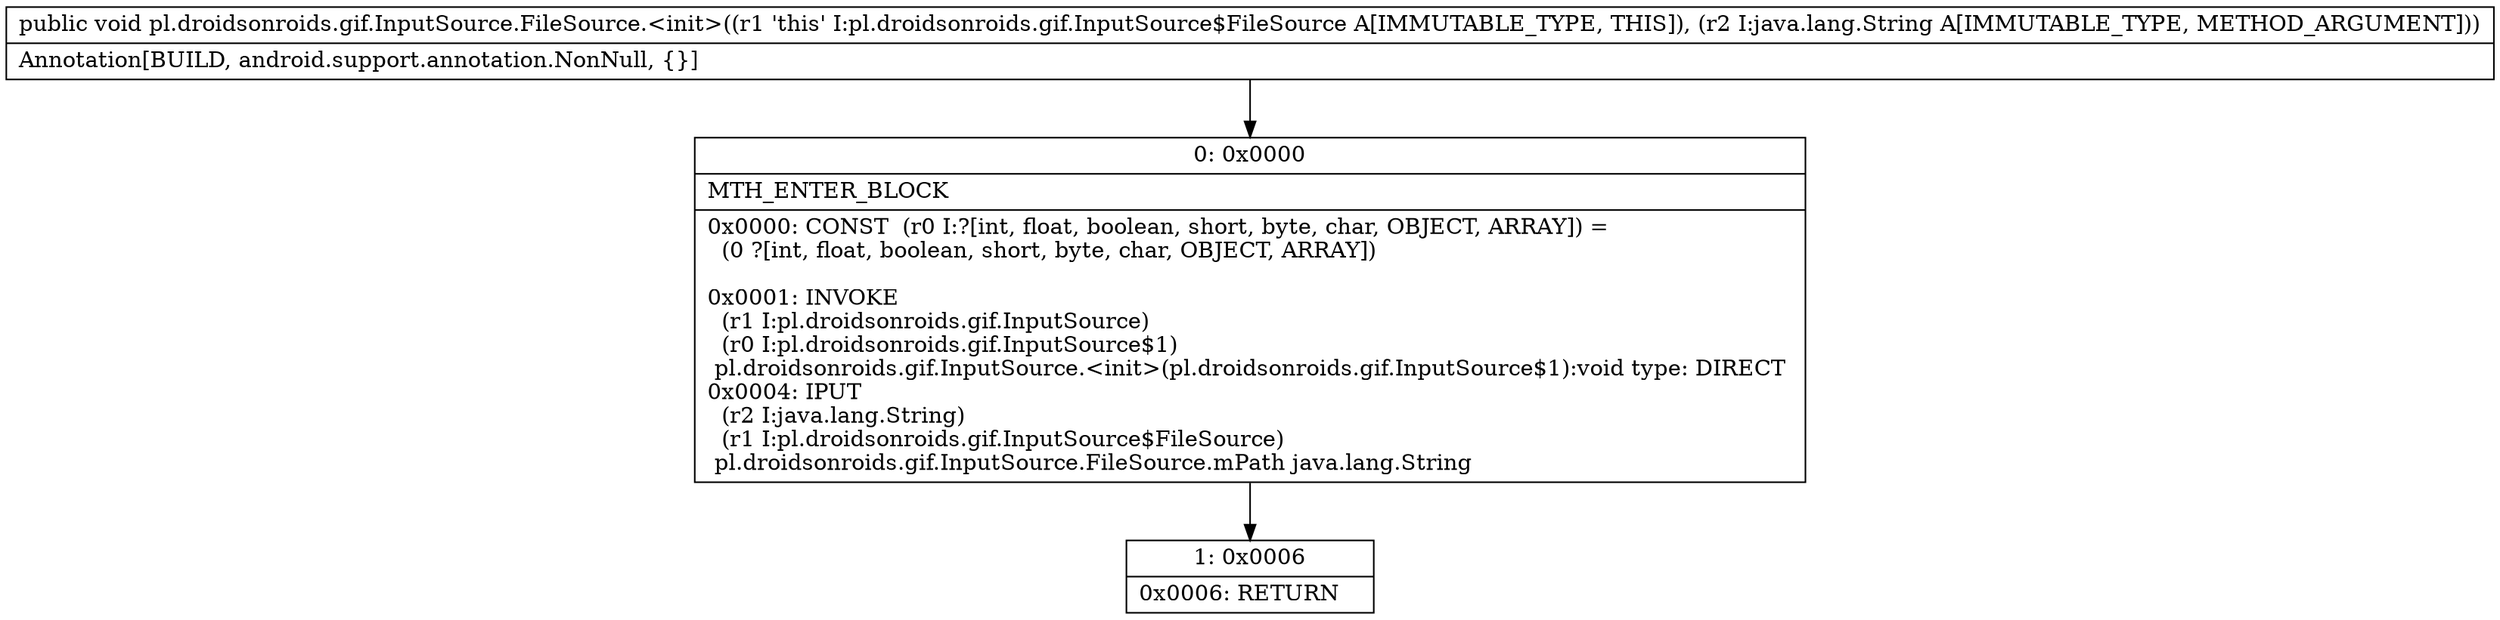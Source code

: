 digraph "CFG forpl.droidsonroids.gif.InputSource.FileSource.\<init\>(Ljava\/lang\/String;)V" {
Node_0 [shape=record,label="{0\:\ 0x0000|MTH_ENTER_BLOCK\l|0x0000: CONST  (r0 I:?[int, float, boolean, short, byte, char, OBJECT, ARRAY]) = \l  (0 ?[int, float, boolean, short, byte, char, OBJECT, ARRAY])\l \l0x0001: INVOKE  \l  (r1 I:pl.droidsonroids.gif.InputSource)\l  (r0 I:pl.droidsonroids.gif.InputSource$1)\l pl.droidsonroids.gif.InputSource.\<init\>(pl.droidsonroids.gif.InputSource$1):void type: DIRECT \l0x0004: IPUT  \l  (r2 I:java.lang.String)\l  (r1 I:pl.droidsonroids.gif.InputSource$FileSource)\l pl.droidsonroids.gif.InputSource.FileSource.mPath java.lang.String \l}"];
Node_1 [shape=record,label="{1\:\ 0x0006|0x0006: RETURN   \l}"];
MethodNode[shape=record,label="{public void pl.droidsonroids.gif.InputSource.FileSource.\<init\>((r1 'this' I:pl.droidsonroids.gif.InputSource$FileSource A[IMMUTABLE_TYPE, THIS]), (r2 I:java.lang.String A[IMMUTABLE_TYPE, METHOD_ARGUMENT]))  | Annotation[BUILD, android.support.annotation.NonNull, \{\}]\l}"];
MethodNode -> Node_0;
Node_0 -> Node_1;
}

